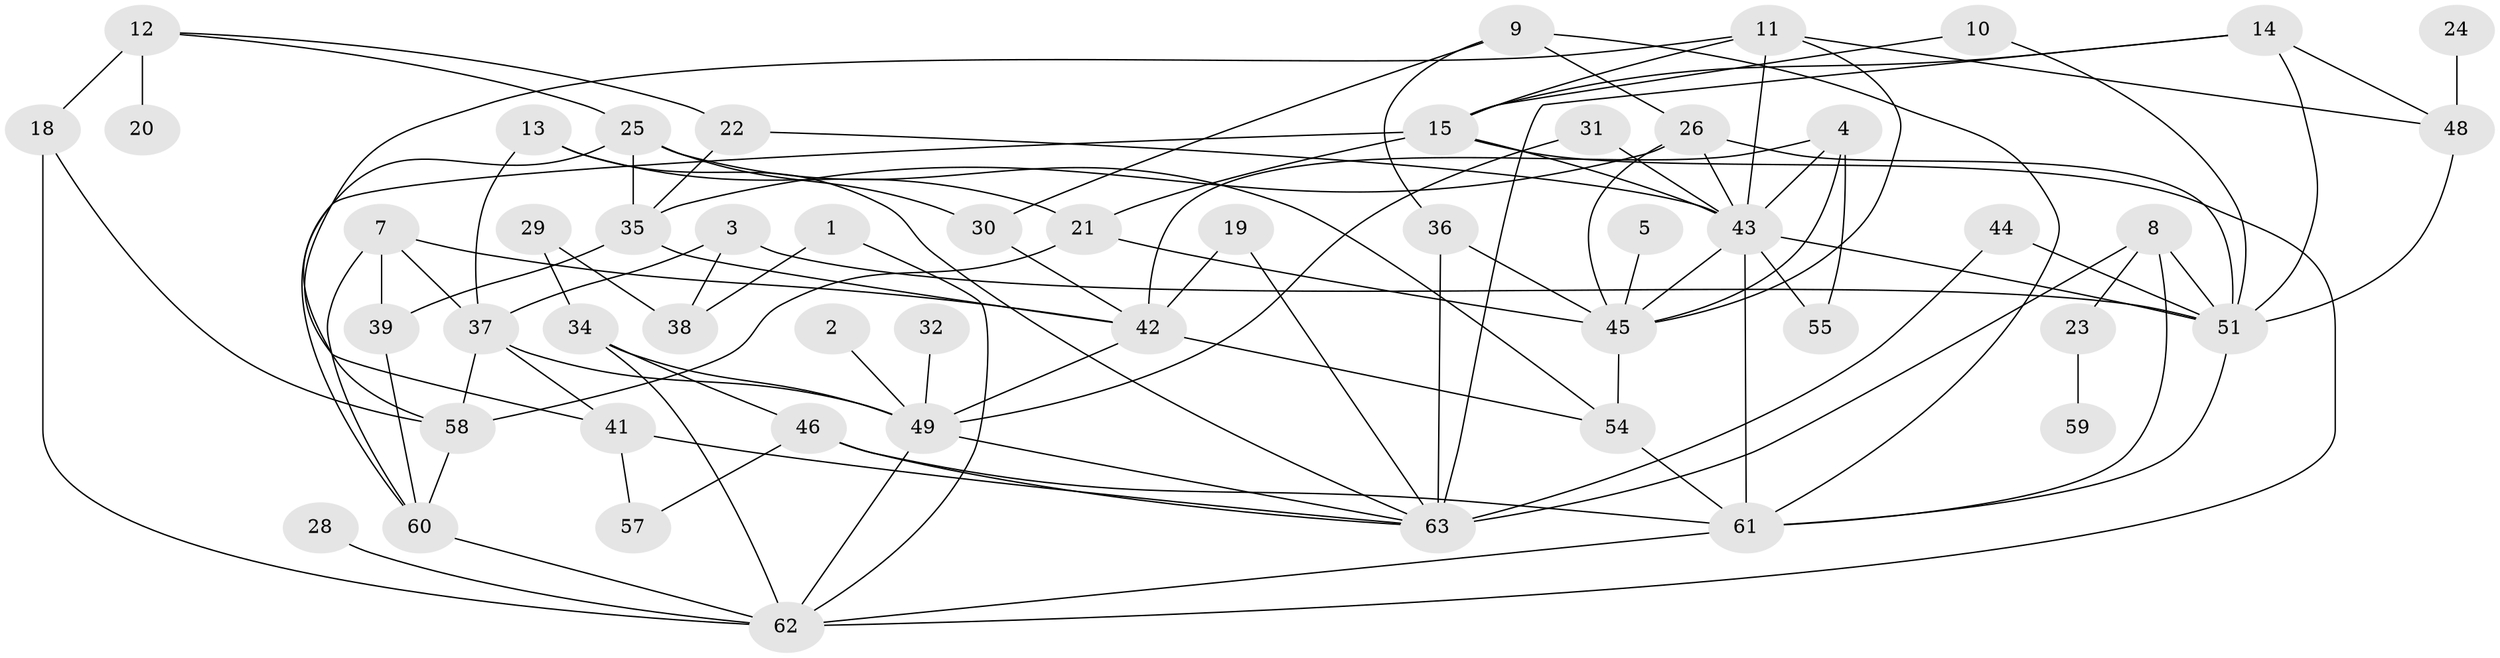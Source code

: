 // original degree distribution, {3: 0.2, 2: 0.232, 1: 0.168, 4: 0.176, 6: 0.016, 5: 0.12, 0: 0.072, 7: 0.008, 8: 0.008}
// Generated by graph-tools (version 1.1) at 2025/25/03/09/25 03:25:22]
// undirected, 52 vertices, 103 edges
graph export_dot {
graph [start="1"]
  node [color=gray90,style=filled];
  1;
  2;
  3;
  4;
  5;
  7;
  8;
  9;
  10;
  11;
  12;
  13;
  14;
  15;
  18;
  19;
  20;
  21;
  22;
  23;
  24;
  25;
  26;
  28;
  29;
  30;
  31;
  32;
  34;
  35;
  36;
  37;
  38;
  39;
  41;
  42;
  43;
  44;
  45;
  46;
  48;
  49;
  51;
  54;
  55;
  57;
  58;
  59;
  60;
  61;
  62;
  63;
  1 -- 38 [weight=1.0];
  1 -- 62 [weight=1.0];
  2 -- 49 [weight=1.0];
  3 -- 37 [weight=1.0];
  3 -- 38 [weight=1.0];
  3 -- 51 [weight=1.0];
  4 -- 42 [weight=2.0];
  4 -- 43 [weight=2.0];
  4 -- 45 [weight=1.0];
  4 -- 55 [weight=1.0];
  5 -- 45 [weight=1.0];
  7 -- 37 [weight=1.0];
  7 -- 39 [weight=1.0];
  7 -- 42 [weight=1.0];
  7 -- 60 [weight=1.0];
  8 -- 23 [weight=1.0];
  8 -- 51 [weight=1.0];
  8 -- 61 [weight=1.0];
  8 -- 63 [weight=3.0];
  9 -- 26 [weight=1.0];
  9 -- 30 [weight=1.0];
  9 -- 36 [weight=1.0];
  9 -- 61 [weight=1.0];
  10 -- 15 [weight=1.0];
  10 -- 51 [weight=1.0];
  11 -- 15 [weight=1.0];
  11 -- 41 [weight=1.0];
  11 -- 43 [weight=1.0];
  11 -- 45 [weight=1.0];
  11 -- 48 [weight=1.0];
  12 -- 18 [weight=2.0];
  12 -- 20 [weight=1.0];
  12 -- 22 [weight=1.0];
  12 -- 25 [weight=1.0];
  13 -- 21 [weight=1.0];
  13 -- 37 [weight=1.0];
  13 -- 63 [weight=1.0];
  14 -- 15 [weight=1.0];
  14 -- 48 [weight=1.0];
  14 -- 51 [weight=1.0];
  14 -- 63 [weight=1.0];
  15 -- 21 [weight=1.0];
  15 -- 43 [weight=1.0];
  15 -- 60 [weight=1.0];
  15 -- 62 [weight=1.0];
  18 -- 58 [weight=1.0];
  18 -- 62 [weight=1.0];
  19 -- 42 [weight=1.0];
  19 -- 63 [weight=1.0];
  21 -- 45 [weight=1.0];
  21 -- 58 [weight=1.0];
  22 -- 35 [weight=1.0];
  22 -- 43 [weight=1.0];
  23 -- 59 [weight=1.0];
  24 -- 48 [weight=1.0];
  25 -- 30 [weight=1.0];
  25 -- 35 [weight=1.0];
  25 -- 54 [weight=1.0];
  25 -- 58 [weight=1.0];
  26 -- 35 [weight=1.0];
  26 -- 43 [weight=1.0];
  26 -- 45 [weight=1.0];
  26 -- 51 [weight=1.0];
  28 -- 62 [weight=1.0];
  29 -- 34 [weight=1.0];
  29 -- 38 [weight=1.0];
  30 -- 42 [weight=1.0];
  31 -- 43 [weight=1.0];
  31 -- 49 [weight=1.0];
  32 -- 49 [weight=1.0];
  34 -- 46 [weight=1.0];
  34 -- 49 [weight=1.0];
  34 -- 62 [weight=1.0];
  35 -- 39 [weight=1.0];
  35 -- 42 [weight=1.0];
  36 -- 45 [weight=1.0];
  36 -- 63 [weight=1.0];
  37 -- 41 [weight=1.0];
  37 -- 49 [weight=1.0];
  37 -- 58 [weight=1.0];
  39 -- 60 [weight=1.0];
  41 -- 57 [weight=1.0];
  41 -- 63 [weight=1.0];
  42 -- 49 [weight=1.0];
  42 -- 54 [weight=1.0];
  43 -- 45 [weight=1.0];
  43 -- 51 [weight=1.0];
  43 -- 55 [weight=2.0];
  43 -- 61 [weight=1.0];
  44 -- 51 [weight=1.0];
  44 -- 63 [weight=1.0];
  45 -- 54 [weight=2.0];
  46 -- 57 [weight=1.0];
  46 -- 61 [weight=1.0];
  46 -- 63 [weight=1.0];
  48 -- 51 [weight=1.0];
  49 -- 62 [weight=1.0];
  49 -- 63 [weight=1.0];
  51 -- 61 [weight=1.0];
  54 -- 61 [weight=1.0];
  58 -- 60 [weight=1.0];
  60 -- 62 [weight=1.0];
  61 -- 62 [weight=1.0];
}
